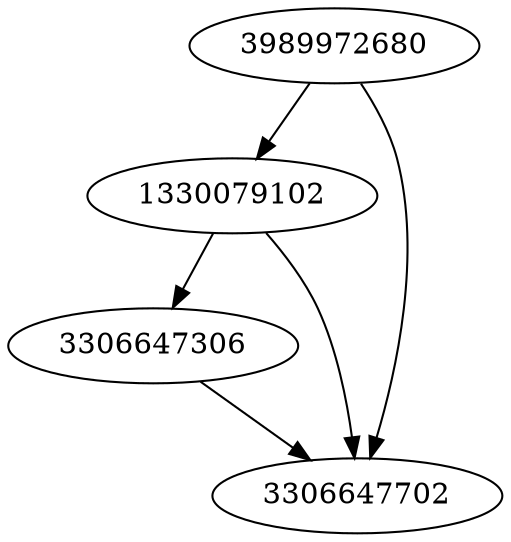 strict digraph  {
3989972680;
3306647306;
1330079102;
3306647702;
3989972680 -> 3306647702;
3989972680 -> 1330079102;
3306647306 -> 3306647702;
1330079102 -> 3306647702;
1330079102 -> 3306647306;
}
